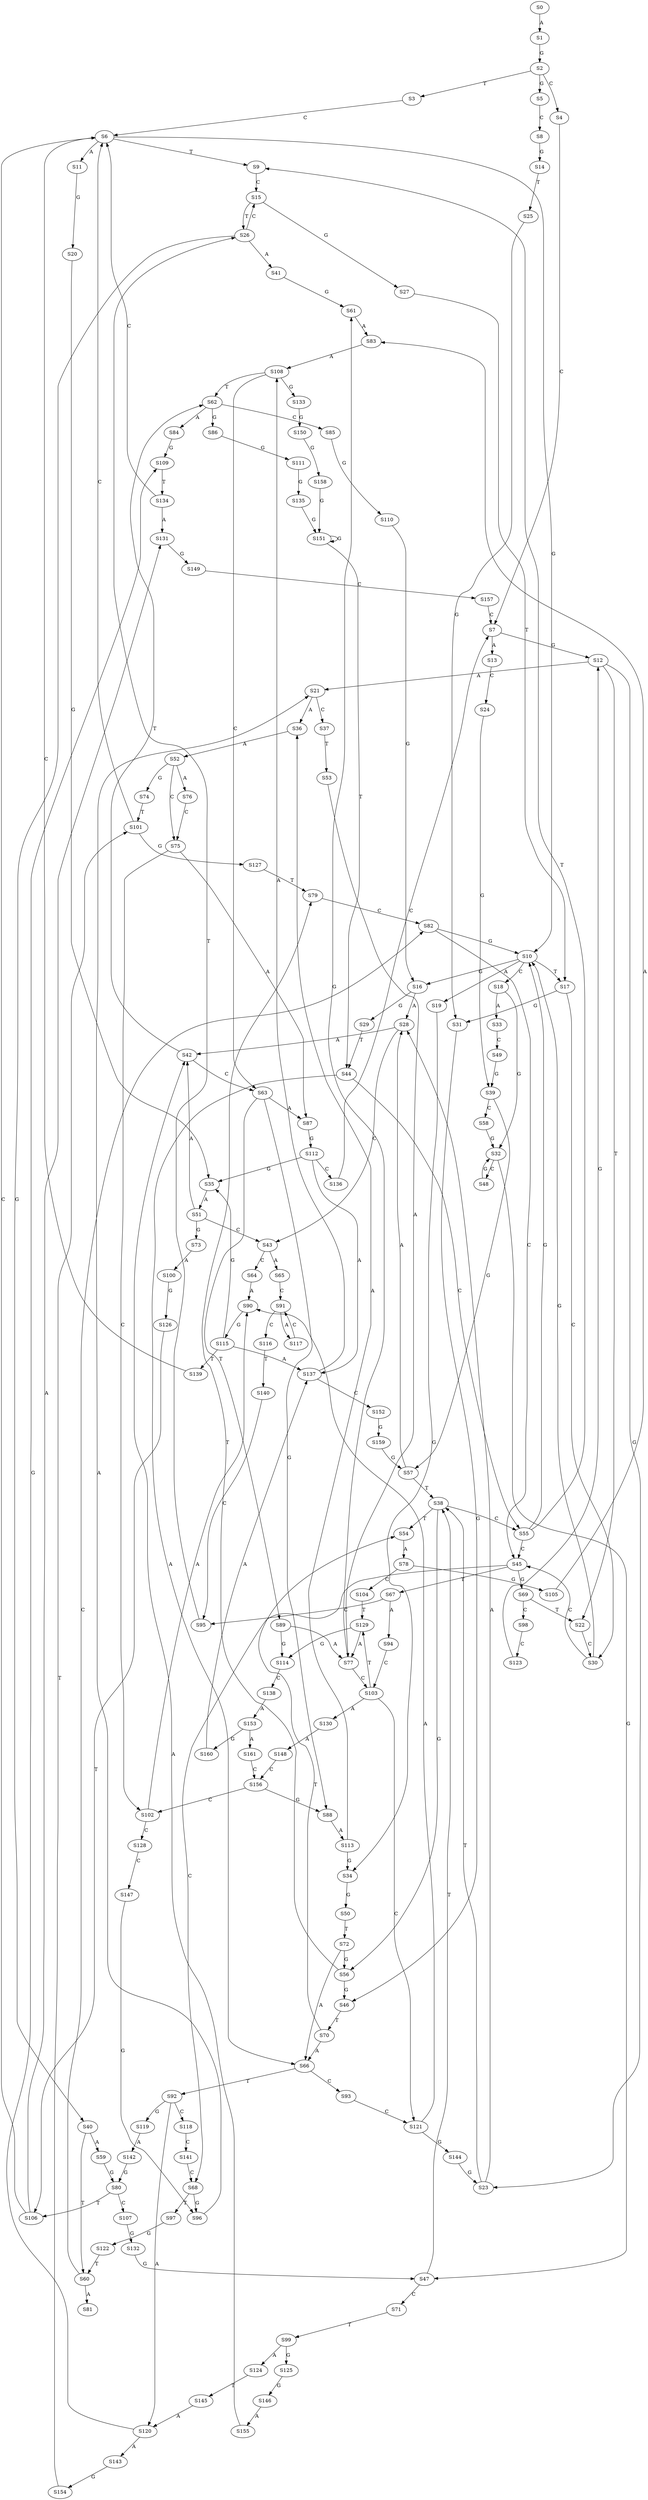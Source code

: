 strict digraph  {
	S0 -> S1 [ label = A ];
	S1 -> S2 [ label = G ];
	S2 -> S3 [ label = T ];
	S2 -> S4 [ label = C ];
	S2 -> S5 [ label = G ];
	S3 -> S6 [ label = C ];
	S4 -> S7 [ label = C ];
	S5 -> S8 [ label = C ];
	S6 -> S9 [ label = T ];
	S6 -> S10 [ label = G ];
	S6 -> S11 [ label = A ];
	S7 -> S12 [ label = G ];
	S7 -> S13 [ label = A ];
	S8 -> S14 [ label = G ];
	S9 -> S15 [ label = C ];
	S10 -> S16 [ label = G ];
	S10 -> S17 [ label = T ];
	S10 -> S18 [ label = C ];
	S10 -> S19 [ label = A ];
	S11 -> S20 [ label = G ];
	S12 -> S21 [ label = A ];
	S12 -> S22 [ label = T ];
	S12 -> S23 [ label = G ];
	S13 -> S24 [ label = C ];
	S14 -> S25 [ label = T ];
	S15 -> S26 [ label = T ];
	S15 -> S27 [ label = G ];
	S16 -> S28 [ label = A ];
	S16 -> S29 [ label = G ];
	S17 -> S30 [ label = C ];
	S17 -> S31 [ label = G ];
	S18 -> S32 [ label = G ];
	S18 -> S33 [ label = A ];
	S19 -> S34 [ label = G ];
	S20 -> S35 [ label = G ];
	S21 -> S36 [ label = A ];
	S21 -> S37 [ label = C ];
	S22 -> S30 [ label = C ];
	S23 -> S28 [ label = A ];
	S23 -> S38 [ label = T ];
	S24 -> S39 [ label = G ];
	S25 -> S31 [ label = G ];
	S26 -> S40 [ label = G ];
	S26 -> S15 [ label = C ];
	S26 -> S41 [ label = A ];
	S27 -> S17 [ label = T ];
	S28 -> S42 [ label = A ];
	S28 -> S43 [ label = C ];
	S29 -> S44 [ label = T ];
	S30 -> S10 [ label = G ];
	S30 -> S45 [ label = C ];
	S31 -> S46 [ label = G ];
	S32 -> S47 [ label = G ];
	S32 -> S48 [ label = C ];
	S33 -> S49 [ label = C ];
	S34 -> S50 [ label = G ];
	S35 -> S51 [ label = A ];
	S36 -> S52 [ label = A ];
	S37 -> S53 [ label = T ];
	S38 -> S54 [ label = T ];
	S38 -> S55 [ label = C ];
	S38 -> S56 [ label = G ];
	S39 -> S57 [ label = G ];
	S39 -> S58 [ label = C ];
	S40 -> S59 [ label = A ];
	S40 -> S60 [ label = T ];
	S41 -> S61 [ label = G ];
	S42 -> S62 [ label = T ];
	S42 -> S63 [ label = C ];
	S43 -> S64 [ label = C ];
	S43 -> S65 [ label = A ];
	S44 -> S66 [ label = A ];
	S44 -> S55 [ label = C ];
	S45 -> S67 [ label = T ];
	S45 -> S68 [ label = C ];
	S45 -> S69 [ label = G ];
	S46 -> S70 [ label = T ];
	S47 -> S71 [ label = C ];
	S47 -> S38 [ label = T ];
	S48 -> S32 [ label = G ];
	S49 -> S39 [ label = G ];
	S50 -> S72 [ label = T ];
	S51 -> S42 [ label = A ];
	S51 -> S43 [ label = C ];
	S51 -> S73 [ label = G ];
	S52 -> S74 [ label = G ];
	S52 -> S75 [ label = C ];
	S52 -> S76 [ label = A ];
	S53 -> S77 [ label = A ];
	S54 -> S78 [ label = A ];
	S55 -> S45 [ label = C ];
	S55 -> S10 [ label = G ];
	S55 -> S9 [ label = T ];
	S56 -> S79 [ label = T ];
	S56 -> S46 [ label = G ];
	S57 -> S28 [ label = A ];
	S57 -> S38 [ label = T ];
	S58 -> S32 [ label = G ];
	S59 -> S80 [ label = G ];
	S60 -> S81 [ label = A ];
	S60 -> S82 [ label = C ];
	S61 -> S83 [ label = A ];
	S62 -> S84 [ label = A ];
	S62 -> S85 [ label = C ];
	S62 -> S86 [ label = G ];
	S63 -> S87 [ label = A ];
	S63 -> S88 [ label = G ];
	S63 -> S89 [ label = T ];
	S64 -> S90 [ label = A ];
	S65 -> S91 [ label = C ];
	S66 -> S92 [ label = T ];
	S66 -> S93 [ label = C ];
	S67 -> S94 [ label = A ];
	S67 -> S95 [ label = C ];
	S68 -> S96 [ label = G ];
	S68 -> S97 [ label = T ];
	S69 -> S98 [ label = C ];
	S69 -> S22 [ label = T ];
	S70 -> S66 [ label = A ];
	S70 -> S54 [ label = T ];
	S71 -> S99 [ label = T ];
	S72 -> S56 [ label = G ];
	S72 -> S66 [ label = A ];
	S73 -> S100 [ label = A ];
	S74 -> S101 [ label = T ];
	S75 -> S102 [ label = C ];
	S75 -> S87 [ label = A ];
	S76 -> S75 [ label = C ];
	S77 -> S61 [ label = G ];
	S77 -> S103 [ label = C ];
	S78 -> S104 [ label = C ];
	S78 -> S105 [ label = G ];
	S79 -> S82 [ label = C ];
	S80 -> S106 [ label = T ];
	S80 -> S107 [ label = C ];
	S82 -> S10 [ label = G ];
	S82 -> S45 [ label = C ];
	S83 -> S108 [ label = A ];
	S84 -> S109 [ label = G ];
	S85 -> S110 [ label = G ];
	S86 -> S111 [ label = G ];
	S87 -> S112 [ label = G ];
	S88 -> S113 [ label = A ];
	S89 -> S114 [ label = G ];
	S89 -> S77 [ label = A ];
	S90 -> S115 [ label = G ];
	S91 -> S116 [ label = C ];
	S91 -> S117 [ label = A ];
	S92 -> S118 [ label = C ];
	S92 -> S119 [ label = G ];
	S92 -> S120 [ label = A ];
	S93 -> S121 [ label = C ];
	S94 -> S103 [ label = C ];
	S95 -> S26 [ label = T ];
	S96 -> S21 [ label = A ];
	S97 -> S122 [ label = G ];
	S98 -> S123 [ label = C ];
	S99 -> S124 [ label = A ];
	S99 -> S125 [ label = G ];
	S100 -> S126 [ label = G ];
	S101 -> S127 [ label = G ];
	S101 -> S6 [ label = C ];
	S102 -> S128 [ label = C ];
	S102 -> S90 [ label = A ];
	S103 -> S121 [ label = C ];
	S103 -> S129 [ label = T ];
	S103 -> S130 [ label = A ];
	S104 -> S129 [ label = T ];
	S105 -> S83 [ label = A ];
	S106 -> S131 [ label = A ];
	S106 -> S6 [ label = C ];
	S107 -> S132 [ label = G ];
	S108 -> S62 [ label = T ];
	S108 -> S63 [ label = C ];
	S108 -> S133 [ label = G ];
	S109 -> S134 [ label = T ];
	S110 -> S16 [ label = G ];
	S111 -> S135 [ label = G ];
	S112 -> S35 [ label = G ];
	S112 -> S136 [ label = C ];
	S112 -> S137 [ label = A ];
	S113 -> S34 [ label = G ];
	S113 -> S36 [ label = A ];
	S114 -> S138 [ label = C ];
	S115 -> S139 [ label = T ];
	S115 -> S35 [ label = G ];
	S115 -> S137 [ label = A ];
	S116 -> S140 [ label = T ];
	S117 -> S91 [ label = C ];
	S118 -> S141 [ label = C ];
	S119 -> S142 [ label = A ];
	S120 -> S109 [ label = G ];
	S120 -> S143 [ label = A ];
	S121 -> S90 [ label = A ];
	S121 -> S144 [ label = G ];
	S122 -> S60 [ label = T ];
	S123 -> S12 [ label = G ];
	S124 -> S145 [ label = T ];
	S125 -> S146 [ label = G ];
	S126 -> S106 [ label = T ];
	S127 -> S79 [ label = T ];
	S128 -> S147 [ label = C ];
	S129 -> S77 [ label = A ];
	S129 -> S114 [ label = G ];
	S130 -> S148 [ label = A ];
	S131 -> S149 [ label = G ];
	S132 -> S47 [ label = G ];
	S133 -> S150 [ label = G ];
	S134 -> S6 [ label = C ];
	S134 -> S131 [ label = A ];
	S135 -> S151 [ label = G ];
	S136 -> S7 [ label = C ];
	S137 -> S152 [ label = C ];
	S137 -> S108 [ label = A ];
	S138 -> S153 [ label = A ];
	S139 -> S6 [ label = C ];
	S140 -> S95 [ label = C ];
	S141 -> S68 [ label = C ];
	S142 -> S80 [ label = G ];
	S143 -> S154 [ label = G ];
	S144 -> S23 [ label = G ];
	S145 -> S120 [ label = A ];
	S146 -> S155 [ label = A ];
	S147 -> S96 [ label = G ];
	S148 -> S156 [ label = C ];
	S149 -> S157 [ label = C ];
	S150 -> S158 [ label = G ];
	S151 -> S44 [ label = T ];
	S151 -> S151 [ label = G ];
	S152 -> S159 [ label = G ];
	S153 -> S160 [ label = G ];
	S153 -> S161 [ label = A ];
	S154 -> S101 [ label = T ];
	S155 -> S42 [ label = A ];
	S156 -> S102 [ label = C ];
	S156 -> S88 [ label = G ];
	S157 -> S7 [ label = C ];
	S158 -> S151 [ label = G ];
	S159 -> S57 [ label = G ];
	S160 -> S137 [ label = A ];
	S161 -> S156 [ label = C ];
}
